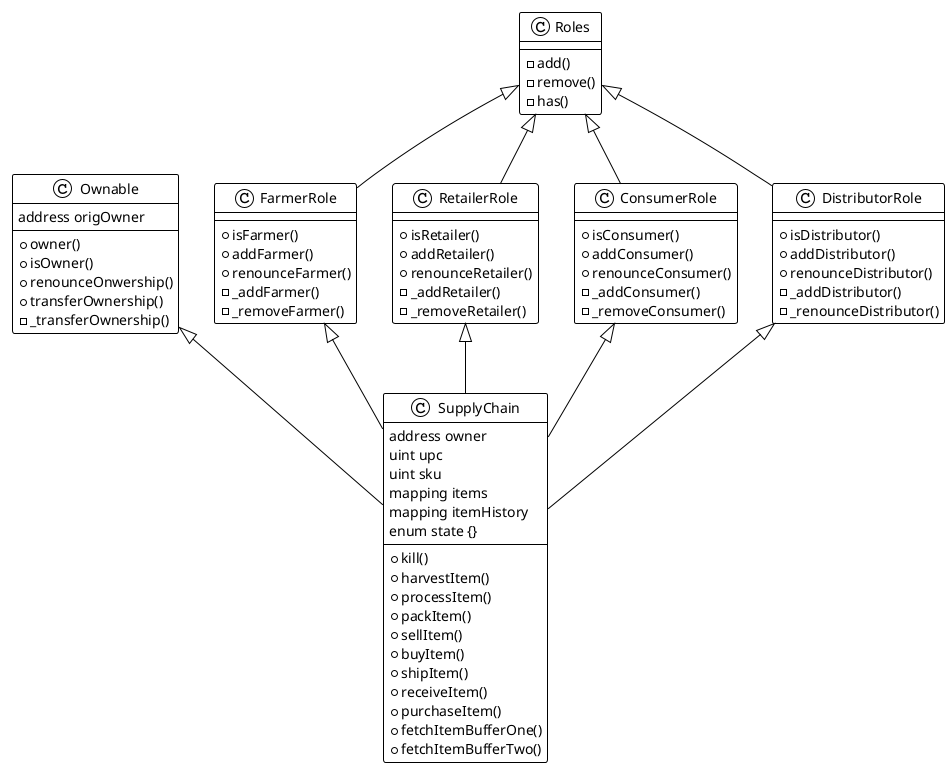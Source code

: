 @startuml
!theme plain

Ownable <|-- SupplyChain

Roles <|-- FarmerRole
Roles <|-- RetailerRole
Roles <|-- ConsumerRole
Roles <|-- DistributorRole

FarmerRole <|-- SupplyChain
RetailerRole <|-- SupplyChain
ConsumerRole <|-- SupplyChain
DistributorRole <|-- SupplyChain

class ConsumerRole {
  + isConsumer()
  + addConsumer()
  + renounceConsumer()
  - _addConsumer()
  - _removeConsumer()
}
class DistributorRole {
  + isDistributor()
  + addDistributor()
  + renounceDistributor()
  - _addDistributor()
  - _renounceDistributor()
}
class FarmerRole {
  + isFarmer()
  + addFarmer()
  + renounceFarmer()
  - _addFarmer()
  - _removeFarmer()
}
class RetailerRole {
  + isRetailer()
  + addRetailer()
  + renounceRetailer()
  - _addRetailer()
  - _removeRetailer()
}
class Roles {
  - add()
  - remove()
  - has()
}
class SupplyChain {
  address owner
  uint upc
  uint sku
  mapping items
  mapping itemHistory
  enum state {}
  + kill()
  + harvestItem()
  + processItem()
  + packItem()
  + sellItem()
  + buyItem()
  + shipItem()
  + receiveItem()
  + purchaseItem()
  + fetchItemBufferOne()
  + fetchItemBufferTwo()
}
class Ownable {
  address origOwner
  + owner()
  + isOwner()
  + renounceOnwership()
  + transferOwnership()
  - _transferOwnership()
}
@enduml